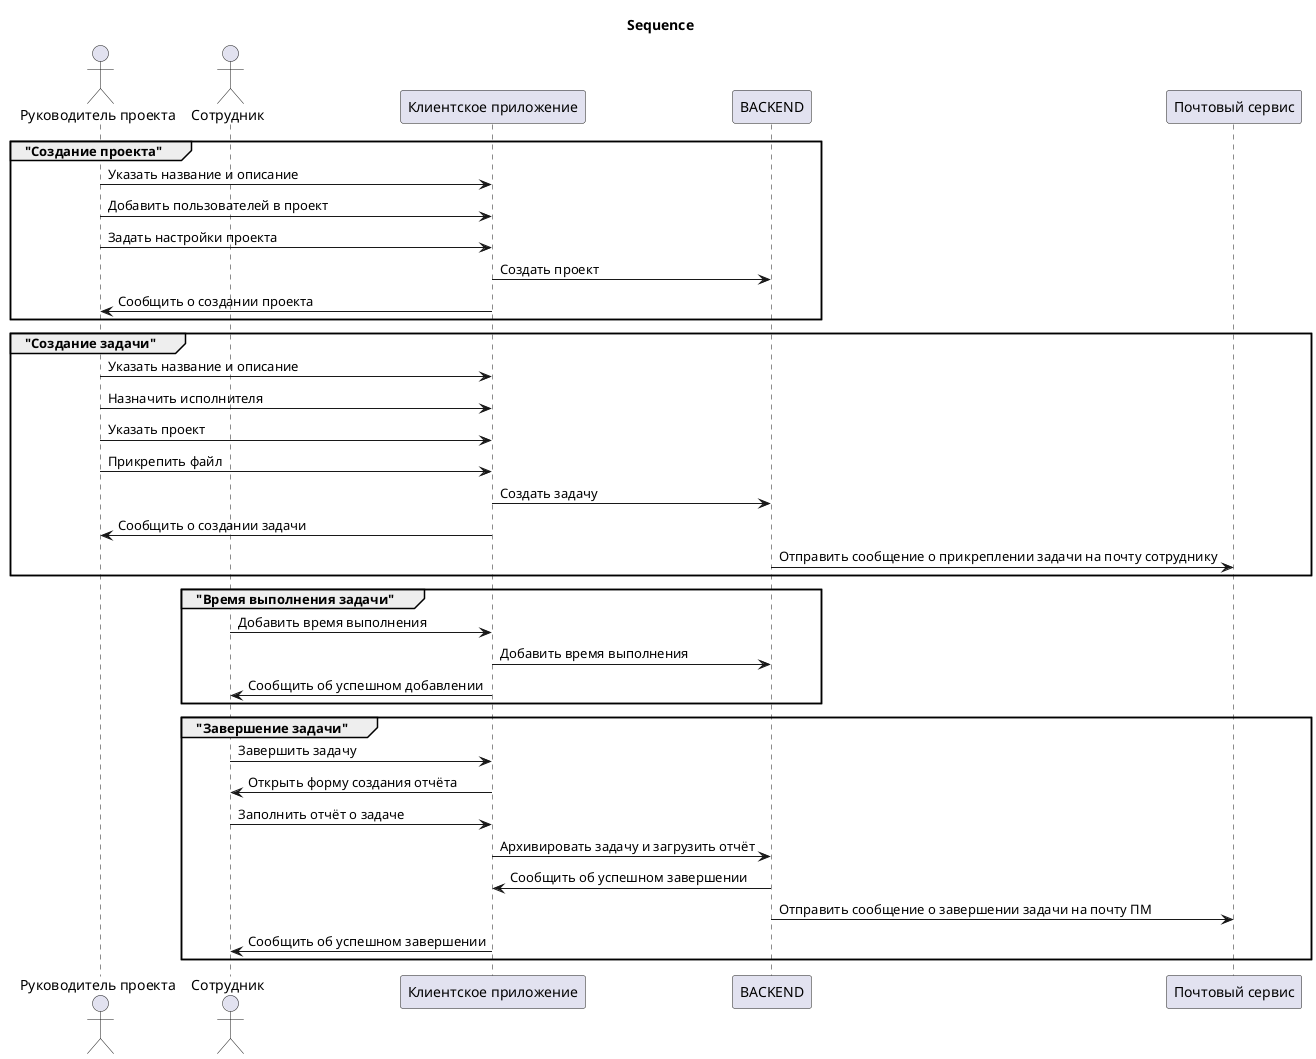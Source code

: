 @startuml
title Sequence

actor        "Руководитель проекта"     as PM
actor        Сотрудник                  as Employee
participant  "Клиентское приложение"    as Frontend
participant  BACKEND                    as Backend
participant  "Почтовый сервис"          as Email

group "Создание проекта"
PM->Frontend:Указать название и описание
PM->Frontend:Добавить пользователей в проект
PM->Frontend:Задать настройки проекта
Frontend->Backend:Создать проект
Frontend->PM:Сообщить о создании проекта
end

group "Создание задачи"
PM->Frontend:Указать название и описание
PM->Frontend:Назначить исполнителя
PM->Frontend:Указать проект
PM->Frontend:Прикрепить файл
Frontend->Backend:Создать задачу
Frontend->PM:Сообщить о создании задачи
Backend->Email: Отправить сообщение о прикреплении задачи на почту сотруднику
end

group "Время выполнения задачи"
Employee->Frontend: Добавить время выполнения
Frontend->Backend: Добавить время выполнения
Frontend->Employee: Сообщить об успешном добавлении
end

group "Завершение задачи"
Employee->Frontend: Завершить задачу
Frontend->Employee: Открыть форму создания отчёта
Employee->Frontend: Заполнить отчёт о задаче
Frontend->Backend: Архивировать задачу и загрузить отчёт
Backend->Frontend: Сообщить об успешном завершении
Backend->Email: Отправить сообщение о завершении задачи на почту ПМ
Frontend->Employee: Сообщить об успешном завершении
end
@enduml
